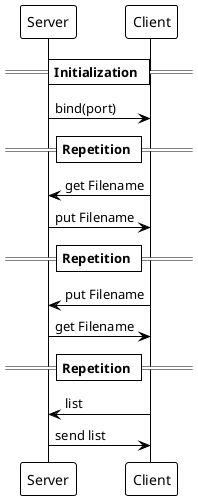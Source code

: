 @startuml udp
!theme plain
== Initialization ==
Server -> Client : bind(port)
== Repetition ==
Client -> Server : get Filename
Server -> Client : put Filename
== Repetition ==
Client -> Server : put Filename
Server -> Client : get Filename
== Repetition ==
Client -> Server : list
Server -> Client : send list
@enduml